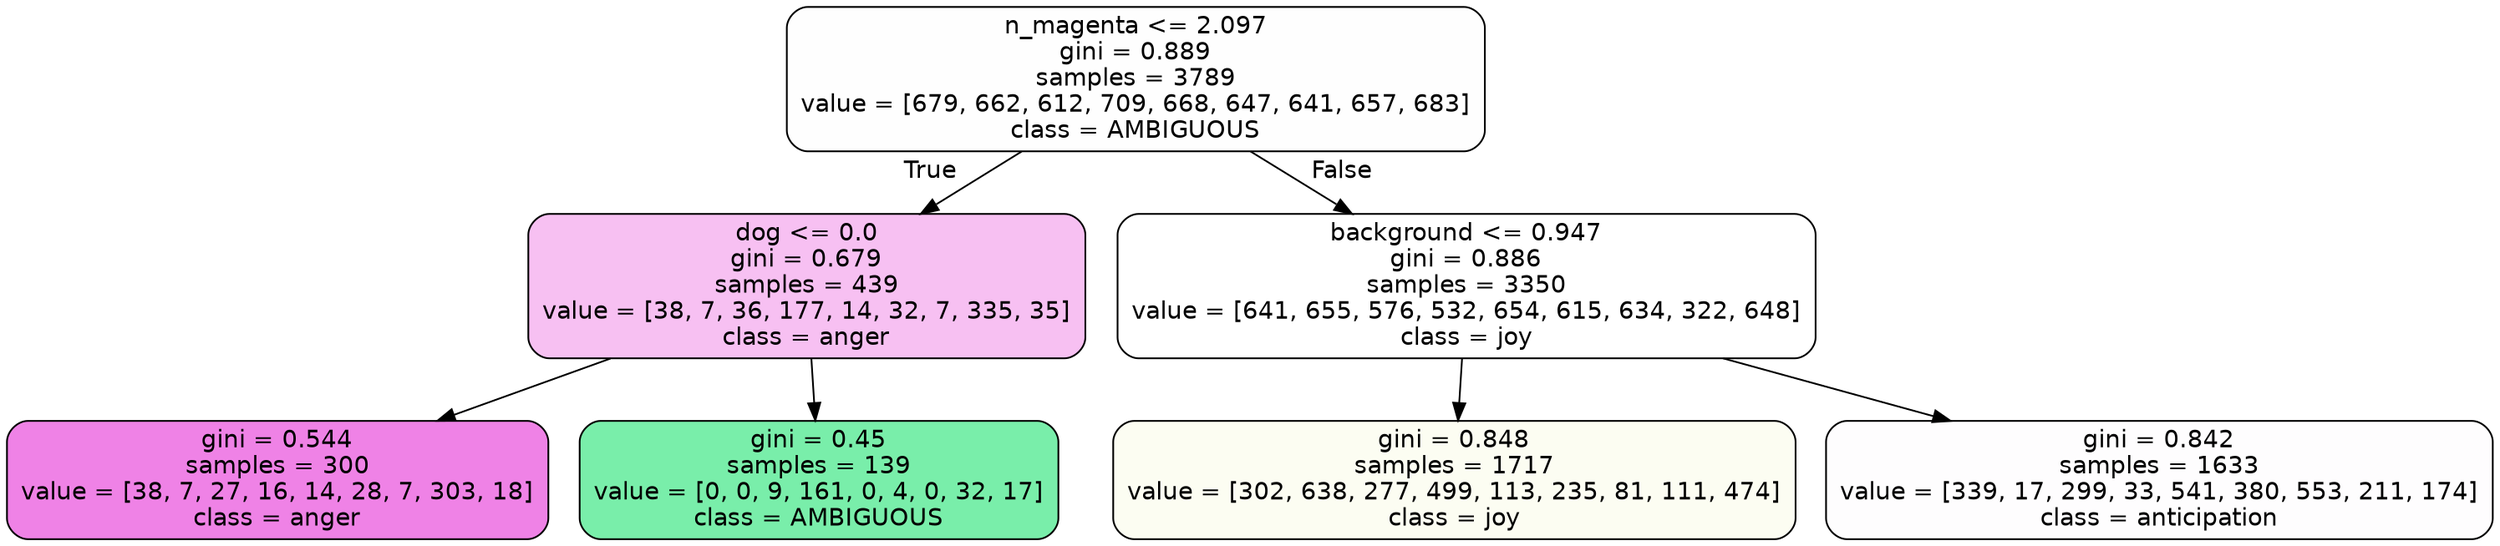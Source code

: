 digraph Tree {
node [shape=box, style="filled, rounded", color="black", fontname=helvetica] ;
edge [fontname=helvetica] ;
0 [label="n_magenta <= 2.097\ngini = 0.889\nsamples = 3789\nvalue = [679, 662, 612, 709, 668, 647, 641, 657, 683]\nclass = AMBIGUOUS", fillcolor="#39e58101"] ;
1 [label="dog <= 0.0\ngini = 0.679\nsamples = 439\nvalue = [38, 7, 36, 177, 14, 32, 7, 335, 35]\nclass = anger", fillcolor="#e539d750"] ;
0 -> 1 [labeldistance=2.5, labelangle=45, headlabel="True"] ;
2 [label="gini = 0.544\nsamples = 300\nvalue = [38, 7, 27, 16, 14, 28, 7, 303, 18]\nclass = anger", fillcolor="#e539d7a1"] ;
1 -> 2 ;
3 [label="gini = 0.45\nsamples = 139\nvalue = [0, 0, 9, 161, 0, 4, 0, 32, 17]\nclass = AMBIGUOUS", fillcolor="#39e581ac"] ;
1 -> 3 ;
4 [label="background <= 0.947\ngini = 0.886\nsamples = 3350\nvalue = [641, 655, 576, 532, 654, 615, 634, 322, 648]\nclass = joy", fillcolor="#d7e53900"] ;
0 -> 4 [labeldistance=2.5, labelangle=-45, headlabel="False"] ;
5 [label="gini = 0.848\nsamples = 1717\nvalue = [302, 638, 277, 499, 113, 235, 81, 111, 474]\nclass = joy", fillcolor="#d7e53910"] ;
4 -> 5 ;
6 [label="gini = 0.842\nsamples = 1633\nvalue = [339, 17, 299, 33, 541, 380, 553, 211, 174]\nclass = anticipation", fillcolor="#8139e502"] ;
4 -> 6 ;
}